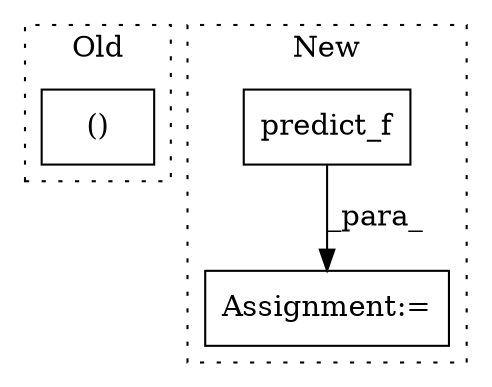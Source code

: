 digraph G {
subgraph cluster0 {
1 [label="()" a="106" s="5764" l="18" shape="box"];
label = "Old";
style="dotted";
}
subgraph cluster1 {
2 [label="predict_f" a="32" s="8023,8043" l="10,1" shape="box"];
3 [label="Assignment:=" a="7" s="8003" l="2" shape="box"];
label = "New";
style="dotted";
}
2 -> 3 [label="_para_"];
}
